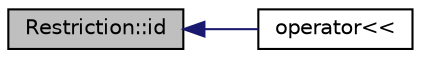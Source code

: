 digraph "Restriction::id"
{
  edge [fontname="Helvetica",fontsize="10",labelfontname="Helvetica",labelfontsize="10"];
  node [fontname="Helvetica",fontsize="10",shape=record];
  rankdir="LR";
  Node13 [label="Restriction::id",height=0.2,width=0.4,color="black", fillcolor="grey75", style="filled", fontcolor="black"];
  Node13 -> Node14 [dir="back",color="midnightblue",fontsize="10",style="solid",fontname="Helvetica"];
  Node14 [label="operator\<\<",height=0.2,width=0.4,color="black", fillcolor="white", style="filled",URL="$restriction_8cpp.html#a57d383b8d802e6152ab2df58c588bccb"];
}
